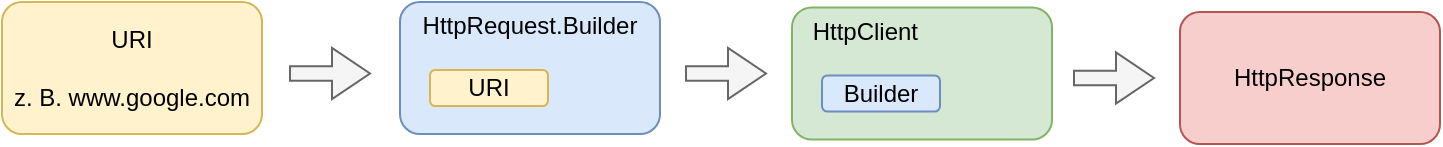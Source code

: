 <mxfile version="24.0.1" type="github">
  <diagram name="Seite-1" id="t_KZIEOrnzz-CpnTngT-">
    <mxGraphModel dx="794" dy="537" grid="0" gridSize="10" guides="1" tooltips="1" connect="1" arrows="1" fold="1" page="1" pageScale="1" pageWidth="827" pageHeight="1169" math="0" shadow="0">
      <root>
        <mxCell id="0" />
        <mxCell id="1" parent="0" />
        <mxCell id="TIkcyEuOA17kOItG8Ugt-1" value="&lt;div&gt;URI&lt;br&gt;&lt;/div&gt;&lt;div&gt;&lt;br&gt;&lt;/div&gt;&lt;div&gt;z. B. www.google.com&lt;br&gt;&lt;/div&gt;" style="rounded=1;whiteSpace=wrap;html=1;fillColor=#fff2cc;strokeColor=#d6b656;" vertex="1" parent="1">
          <mxGeometry x="41" y="144" width="130" height="66" as="geometry" />
        </mxCell>
        <mxCell id="TIkcyEuOA17kOItG8Ugt-3" value="" style="html=1;shadow=0;dashed=0;align=center;verticalAlign=middle;shape=mxgraph.arrows2.arrow;dy=0.72;dx=19;notch=0;fillColor=#f5f5f5;fontColor=#333333;strokeColor=#666666;" vertex="1" parent="1">
          <mxGeometry x="185" y="167" width="40" height="25.5" as="geometry" />
        </mxCell>
        <mxCell id="TIkcyEuOA17kOItG8Ugt-4" value="&lt;div&gt;HttpRequest.Builder&lt;/div&gt;&lt;div&gt;&lt;br&gt;&lt;/div&gt;&lt;div&gt;&lt;br&gt;&lt;/div&gt;&lt;div&gt;&lt;br&gt;&lt;/div&gt;" style="rounded=1;whiteSpace=wrap;html=1;fillColor=#dae8fc;strokeColor=#6c8ebf;" vertex="1" parent="1">
          <mxGeometry x="240" y="144" width="130" height="66" as="geometry" />
        </mxCell>
        <mxCell id="TIkcyEuOA17kOItG8Ugt-5" value="&lt;div&gt;URI&lt;/div&gt;" style="rounded=1;whiteSpace=wrap;html=1;fillColor=#fff2cc;strokeColor=#d6b656;" vertex="1" parent="1">
          <mxGeometry x="255" y="178" width="59" height="18" as="geometry" />
        </mxCell>
        <mxCell id="TIkcyEuOA17kOItG8Ugt-7" value="&lt;div&gt;HttpClient&amp;nbsp;&amp;nbsp;&amp;nbsp;&amp;nbsp;&amp;nbsp;&amp;nbsp;&amp;nbsp;&amp;nbsp;&amp;nbsp;&amp;nbsp;&amp;nbsp;&amp;nbsp;&amp;nbsp;&amp;nbsp;&amp;nbsp;&amp;nbsp;&amp;nbsp; &lt;br&gt;&lt;/div&gt;&lt;div&gt;&lt;br&gt;&lt;/div&gt;&lt;div&gt;&lt;br&gt;&lt;/div&gt;&lt;div&gt;&lt;br&gt;&lt;/div&gt;" style="rounded=1;whiteSpace=wrap;html=1;fillColor=#d5e8d4;strokeColor=#82b366;" vertex="1" parent="1">
          <mxGeometry x="436" y="146.75" width="130" height="66" as="geometry" />
        </mxCell>
        <mxCell id="TIkcyEuOA17kOItG8Ugt-8" value="Builder" style="rounded=1;whiteSpace=wrap;html=1;fillColor=#dae8fc;strokeColor=#6c8ebf;" vertex="1" parent="1">
          <mxGeometry x="451" y="180.75" width="59" height="18" as="geometry" />
        </mxCell>
        <mxCell id="TIkcyEuOA17kOItG8Ugt-10" value="" style="html=1;shadow=0;dashed=0;align=center;verticalAlign=middle;shape=mxgraph.arrows2.arrow;dy=0.72;dx=19;notch=0;fillColor=#f5f5f5;fontColor=#333333;strokeColor=#666666;" vertex="1" parent="1">
          <mxGeometry x="383" y="167" width="40" height="25.5" as="geometry" />
        </mxCell>
        <mxCell id="TIkcyEuOA17kOItG8Ugt-13" value="&lt;div&gt;HttpResponse&lt;br&gt;&lt;/div&gt;" style="rounded=1;whiteSpace=wrap;html=1;fillColor=#f8cecc;strokeColor=#b85450;" vertex="1" parent="1">
          <mxGeometry x="630" y="149" width="130" height="66" as="geometry" />
        </mxCell>
        <mxCell id="TIkcyEuOA17kOItG8Ugt-15" value="" style="html=1;shadow=0;dashed=0;align=center;verticalAlign=middle;shape=mxgraph.arrows2.arrow;dy=0.72;dx=19;notch=0;fillColor=#f5f5f5;fontColor=#333333;strokeColor=#666666;" vertex="1" parent="1">
          <mxGeometry x="577" y="169.25" width="40" height="25.5" as="geometry" />
        </mxCell>
      </root>
    </mxGraphModel>
  </diagram>
</mxfile>
